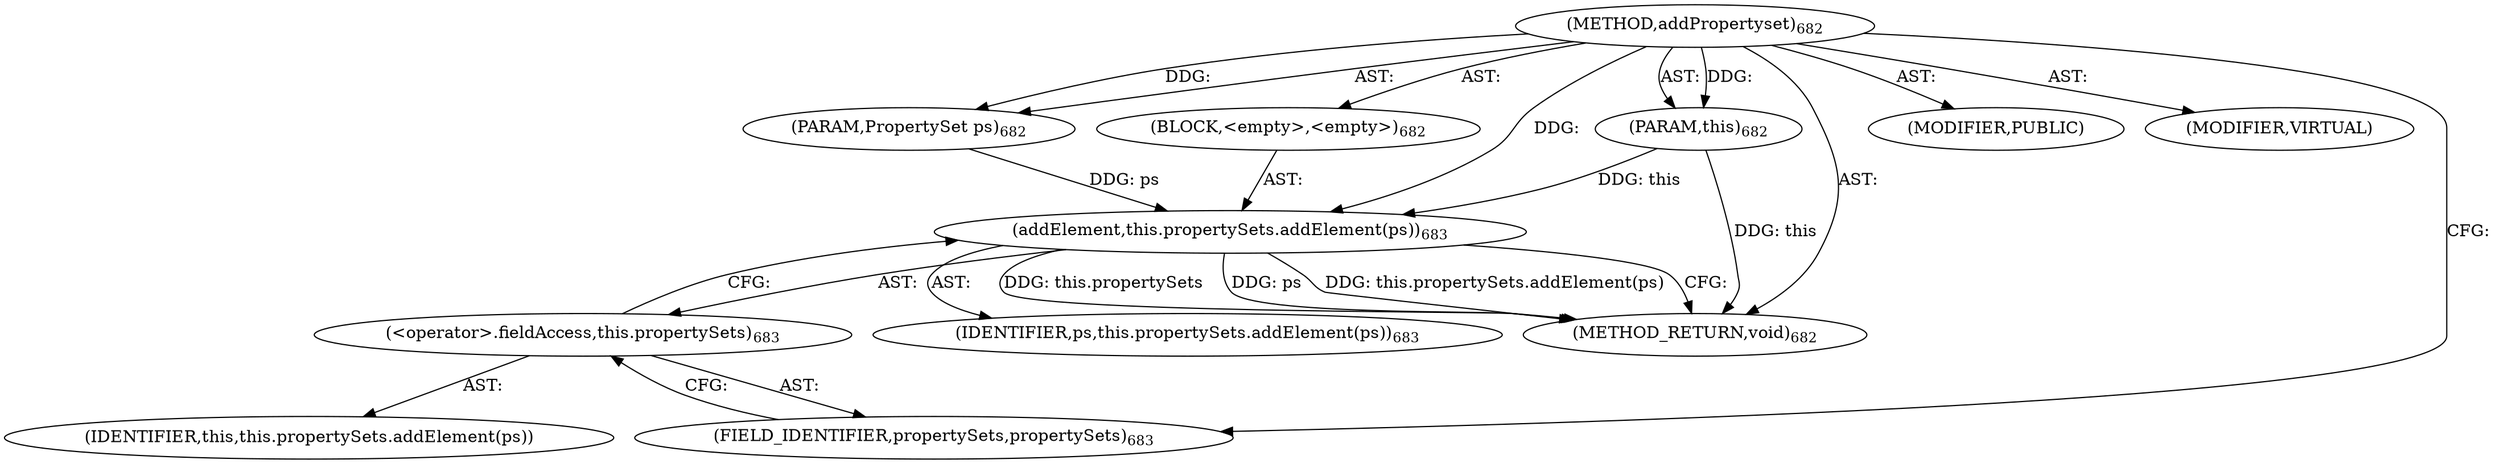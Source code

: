 digraph "addPropertyset" {  
"111669149717" [label = <(METHOD,addPropertyset)<SUB>682</SUB>> ]
"115964117032" [label = <(PARAM,this)<SUB>682</SUB>> ]
"115964117033" [label = <(PARAM,PropertySet ps)<SUB>682</SUB>> ]
"25769803880" [label = <(BLOCK,&lt;empty&gt;,&lt;empty&gt;)<SUB>682</SUB>> ]
"30064771549" [label = <(addElement,this.propertySets.addElement(ps))<SUB>683</SUB>> ]
"30064771550" [label = <(&lt;operator&gt;.fieldAccess,this.propertySets)<SUB>683</SUB>> ]
"68719477097" [label = <(IDENTIFIER,this,this.propertySets.addElement(ps))> ]
"55834574959" [label = <(FIELD_IDENTIFIER,propertySets,propertySets)<SUB>683</SUB>> ]
"68719477098" [label = <(IDENTIFIER,ps,this.propertySets.addElement(ps))<SUB>683</SUB>> ]
"133143986229" [label = <(MODIFIER,PUBLIC)> ]
"133143986230" [label = <(MODIFIER,VIRTUAL)> ]
"128849018901" [label = <(METHOD_RETURN,void)<SUB>682</SUB>> ]
  "111669149717" -> "115964117032"  [ label = "AST: "] 
  "111669149717" -> "115964117033"  [ label = "AST: "] 
  "111669149717" -> "25769803880"  [ label = "AST: "] 
  "111669149717" -> "133143986229"  [ label = "AST: "] 
  "111669149717" -> "133143986230"  [ label = "AST: "] 
  "111669149717" -> "128849018901"  [ label = "AST: "] 
  "25769803880" -> "30064771549"  [ label = "AST: "] 
  "30064771549" -> "30064771550"  [ label = "AST: "] 
  "30064771549" -> "68719477098"  [ label = "AST: "] 
  "30064771550" -> "68719477097"  [ label = "AST: "] 
  "30064771550" -> "55834574959"  [ label = "AST: "] 
  "30064771549" -> "128849018901"  [ label = "CFG: "] 
  "30064771550" -> "30064771549"  [ label = "CFG: "] 
  "55834574959" -> "30064771550"  [ label = "CFG: "] 
  "111669149717" -> "55834574959"  [ label = "CFG: "] 
  "115964117032" -> "128849018901"  [ label = "DDG: this"] 
  "30064771549" -> "128849018901"  [ label = "DDG: this.propertySets"] 
  "30064771549" -> "128849018901"  [ label = "DDG: ps"] 
  "30064771549" -> "128849018901"  [ label = "DDG: this.propertySets.addElement(ps)"] 
  "111669149717" -> "115964117032"  [ label = "DDG: "] 
  "111669149717" -> "115964117033"  [ label = "DDG: "] 
  "115964117032" -> "30064771549"  [ label = "DDG: this"] 
  "115964117033" -> "30064771549"  [ label = "DDG: ps"] 
  "111669149717" -> "30064771549"  [ label = "DDG: "] 
}
